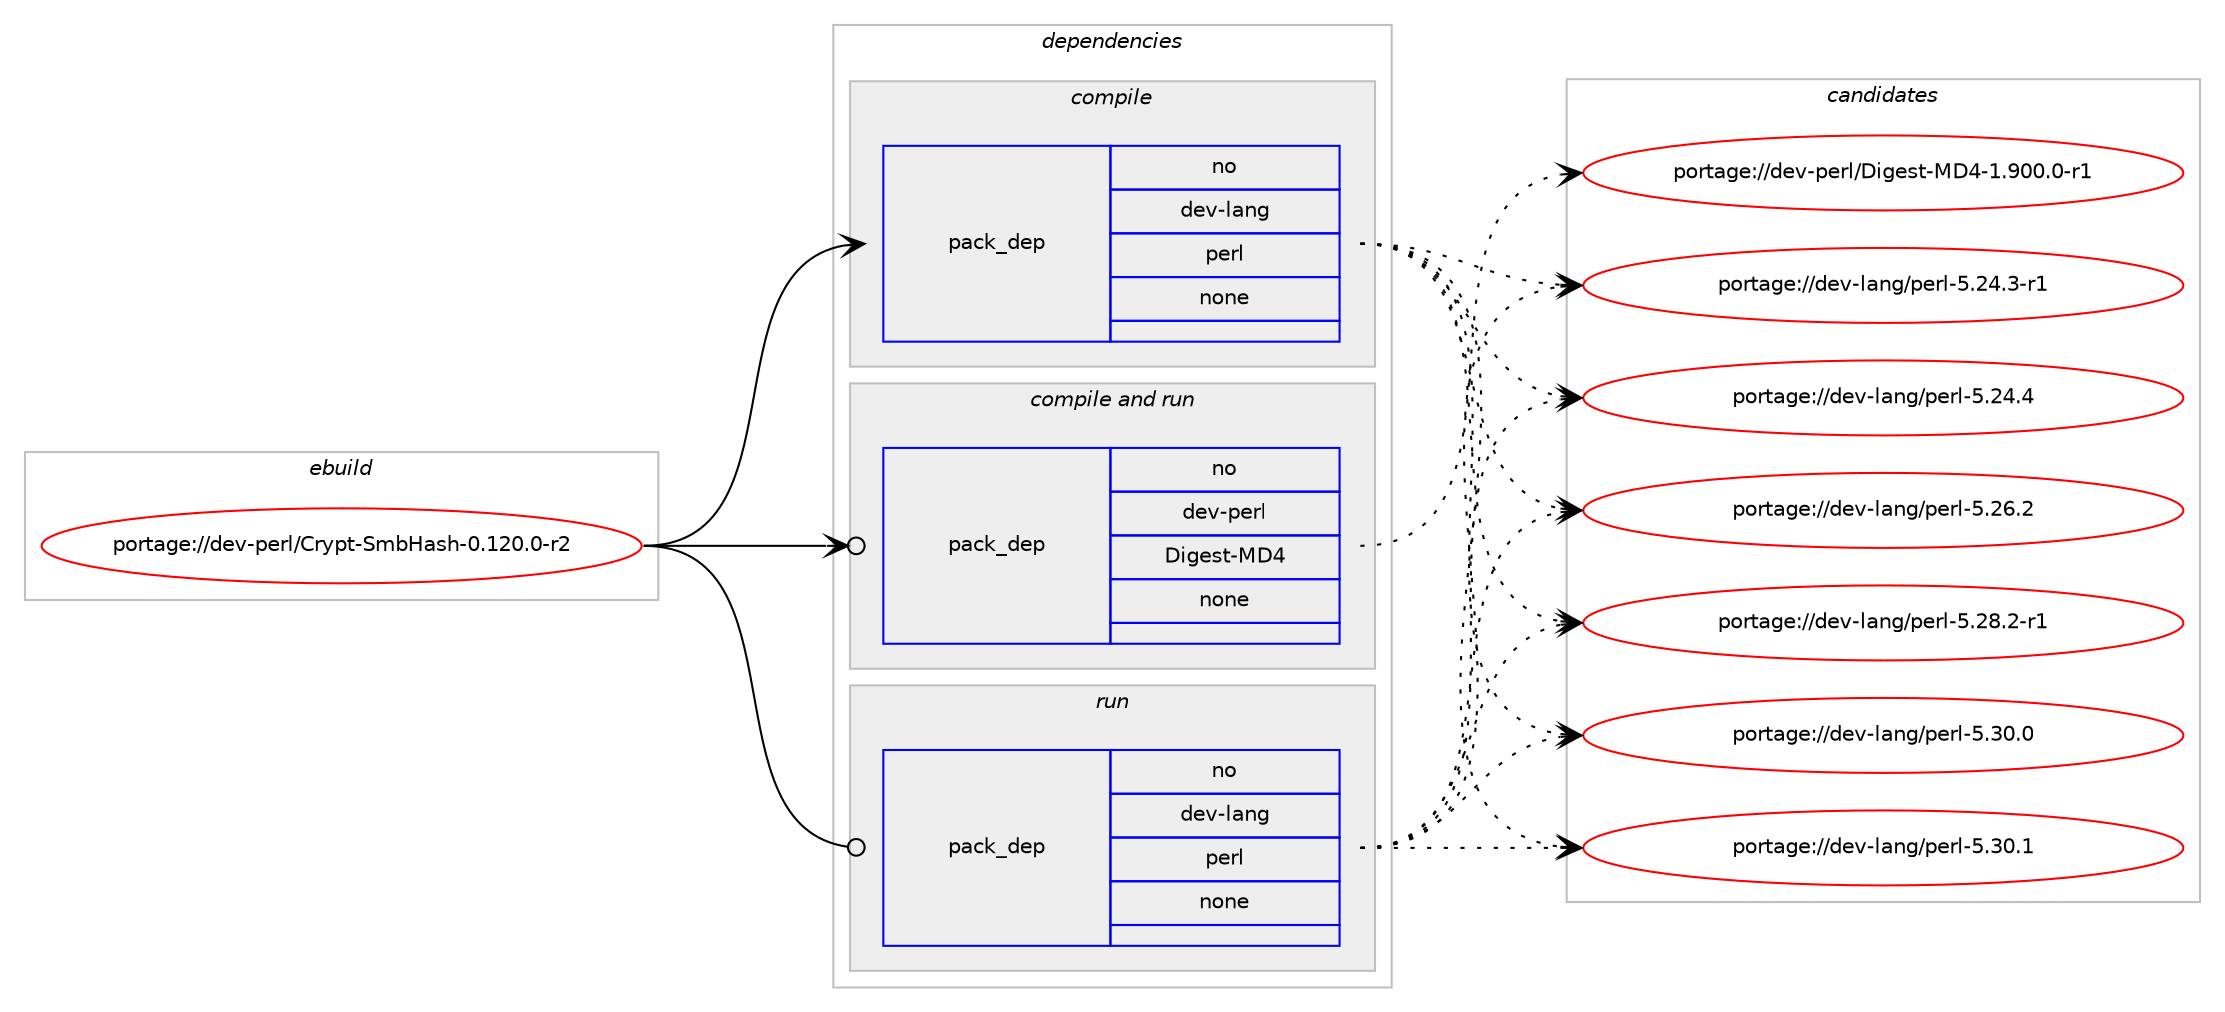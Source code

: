 digraph prolog {

# *************
# Graph options
# *************

newrank=true;
concentrate=true;
compound=true;
graph [rankdir=LR,fontname=Helvetica,fontsize=10,ranksep=1.5];#, ranksep=2.5, nodesep=0.2];
edge  [arrowhead=vee];
node  [fontname=Helvetica,fontsize=10];

# **********
# The ebuild
# **********

subgraph cluster_leftcol {
color=gray;
rank=same;
label=<<i>ebuild</i>>;
id [label="portage://dev-perl/Crypt-SmbHash-0.120.0-r2", color=red, width=4, href="../dev-perl/Crypt-SmbHash-0.120.0-r2.svg"];
}

# ****************
# The dependencies
# ****************

subgraph cluster_midcol {
color=gray;
label=<<i>dependencies</i>>;
subgraph cluster_compile {
fillcolor="#eeeeee";
style=filled;
label=<<i>compile</i>>;
subgraph pack84536 {
dependency110439 [label=<<TABLE BORDER="0" CELLBORDER="1" CELLSPACING="0" CELLPADDING="4" WIDTH="220"><TR><TD ROWSPAN="6" CELLPADDING="30">pack_dep</TD></TR><TR><TD WIDTH="110">no</TD></TR><TR><TD>dev-lang</TD></TR><TR><TD>perl</TD></TR><TR><TD>none</TD></TR><TR><TD></TD></TR></TABLE>>, shape=none, color=blue];
}
id:e -> dependency110439:w [weight=20,style="solid",arrowhead="vee"];
}
subgraph cluster_compileandrun {
fillcolor="#eeeeee";
style=filled;
label=<<i>compile and run</i>>;
subgraph pack84537 {
dependency110440 [label=<<TABLE BORDER="0" CELLBORDER="1" CELLSPACING="0" CELLPADDING="4" WIDTH="220"><TR><TD ROWSPAN="6" CELLPADDING="30">pack_dep</TD></TR><TR><TD WIDTH="110">no</TD></TR><TR><TD>dev-perl</TD></TR><TR><TD>Digest-MD4</TD></TR><TR><TD>none</TD></TR><TR><TD></TD></TR></TABLE>>, shape=none, color=blue];
}
id:e -> dependency110440:w [weight=20,style="solid",arrowhead="odotvee"];
}
subgraph cluster_run {
fillcolor="#eeeeee";
style=filled;
label=<<i>run</i>>;
subgraph pack84538 {
dependency110441 [label=<<TABLE BORDER="0" CELLBORDER="1" CELLSPACING="0" CELLPADDING="4" WIDTH="220"><TR><TD ROWSPAN="6" CELLPADDING="30">pack_dep</TD></TR><TR><TD WIDTH="110">no</TD></TR><TR><TD>dev-lang</TD></TR><TR><TD>perl</TD></TR><TR><TD>none</TD></TR><TR><TD></TD></TR></TABLE>>, shape=none, color=blue];
}
id:e -> dependency110441:w [weight=20,style="solid",arrowhead="odot"];
}
}

# **************
# The candidates
# **************

subgraph cluster_choices {
rank=same;
color=gray;
label=<<i>candidates</i>>;

subgraph choice84536 {
color=black;
nodesep=1;
choiceportage100101118451089711010347112101114108455346505246514511449 [label="portage://dev-lang/perl-5.24.3-r1", color=red, width=4,href="../dev-lang/perl-5.24.3-r1.svg"];
choiceportage10010111845108971101034711210111410845534650524652 [label="portage://dev-lang/perl-5.24.4", color=red, width=4,href="../dev-lang/perl-5.24.4.svg"];
choiceportage10010111845108971101034711210111410845534650544650 [label="portage://dev-lang/perl-5.26.2", color=red, width=4,href="../dev-lang/perl-5.26.2.svg"];
choiceportage100101118451089711010347112101114108455346505646504511449 [label="portage://dev-lang/perl-5.28.2-r1", color=red, width=4,href="../dev-lang/perl-5.28.2-r1.svg"];
choiceportage10010111845108971101034711210111410845534651484648 [label="portage://dev-lang/perl-5.30.0", color=red, width=4,href="../dev-lang/perl-5.30.0.svg"];
choiceportage10010111845108971101034711210111410845534651484649 [label="portage://dev-lang/perl-5.30.1", color=red, width=4,href="../dev-lang/perl-5.30.1.svg"];
dependency110439:e -> choiceportage100101118451089711010347112101114108455346505246514511449:w [style=dotted,weight="100"];
dependency110439:e -> choiceportage10010111845108971101034711210111410845534650524652:w [style=dotted,weight="100"];
dependency110439:e -> choiceportage10010111845108971101034711210111410845534650544650:w [style=dotted,weight="100"];
dependency110439:e -> choiceportage100101118451089711010347112101114108455346505646504511449:w [style=dotted,weight="100"];
dependency110439:e -> choiceportage10010111845108971101034711210111410845534651484648:w [style=dotted,weight="100"];
dependency110439:e -> choiceportage10010111845108971101034711210111410845534651484649:w [style=dotted,weight="100"];
}
subgraph choice84537 {
color=black;
nodesep=1;
choiceportage1001011184511210111410847681051031011151164577685245494657484846484511449 [label="portage://dev-perl/Digest-MD4-1.900.0-r1", color=red, width=4,href="../dev-perl/Digest-MD4-1.900.0-r1.svg"];
dependency110440:e -> choiceportage1001011184511210111410847681051031011151164577685245494657484846484511449:w [style=dotted,weight="100"];
}
subgraph choice84538 {
color=black;
nodesep=1;
choiceportage100101118451089711010347112101114108455346505246514511449 [label="portage://dev-lang/perl-5.24.3-r1", color=red, width=4,href="../dev-lang/perl-5.24.3-r1.svg"];
choiceportage10010111845108971101034711210111410845534650524652 [label="portage://dev-lang/perl-5.24.4", color=red, width=4,href="../dev-lang/perl-5.24.4.svg"];
choiceportage10010111845108971101034711210111410845534650544650 [label="portage://dev-lang/perl-5.26.2", color=red, width=4,href="../dev-lang/perl-5.26.2.svg"];
choiceportage100101118451089711010347112101114108455346505646504511449 [label="portage://dev-lang/perl-5.28.2-r1", color=red, width=4,href="../dev-lang/perl-5.28.2-r1.svg"];
choiceportage10010111845108971101034711210111410845534651484648 [label="portage://dev-lang/perl-5.30.0", color=red, width=4,href="../dev-lang/perl-5.30.0.svg"];
choiceportage10010111845108971101034711210111410845534651484649 [label="portage://dev-lang/perl-5.30.1", color=red, width=4,href="../dev-lang/perl-5.30.1.svg"];
dependency110441:e -> choiceportage100101118451089711010347112101114108455346505246514511449:w [style=dotted,weight="100"];
dependency110441:e -> choiceportage10010111845108971101034711210111410845534650524652:w [style=dotted,weight="100"];
dependency110441:e -> choiceportage10010111845108971101034711210111410845534650544650:w [style=dotted,weight="100"];
dependency110441:e -> choiceportage100101118451089711010347112101114108455346505646504511449:w [style=dotted,weight="100"];
dependency110441:e -> choiceportage10010111845108971101034711210111410845534651484648:w [style=dotted,weight="100"];
dependency110441:e -> choiceportage10010111845108971101034711210111410845534651484649:w [style=dotted,weight="100"];
}
}

}
